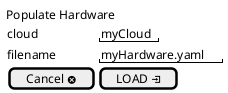 @startuml

salt
{
  Populate Hardware
  {
      cloud | "myCloud"
      filename | "myHardware.yaml"
      [ Cancel <&circle-x>] | [ LOAD <&account-login> ]
  }
}

@enduml
